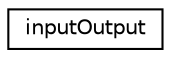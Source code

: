 digraph "Graphical Class Hierarchy"
{
  edge [fontname="Helvetica",fontsize="10",labelfontname="Helvetica",labelfontsize="10"];
  node [fontname="Helvetica",fontsize="10",shape=record];
  rankdir="LR";
  Node0 [label="inputOutput",height=0.2,width=0.4,color="black", fillcolor="white", style="filled",URL="$classinput_output.html",tooltip="Read / Write matrix. "];
}
